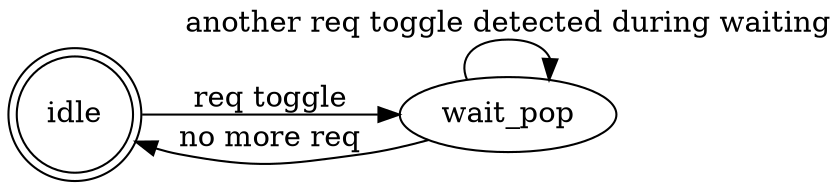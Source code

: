digraph pop_fsm {
rankdir=LR;

node [shape=doublecircle]; idle;

node [shape=oval];

idle -> wait_pop [label="req toggle"];

wait_pop -> wait_pop [label="another req toggle detected during waiting"];
wait_pop -> idle [label="no more req"];

}
